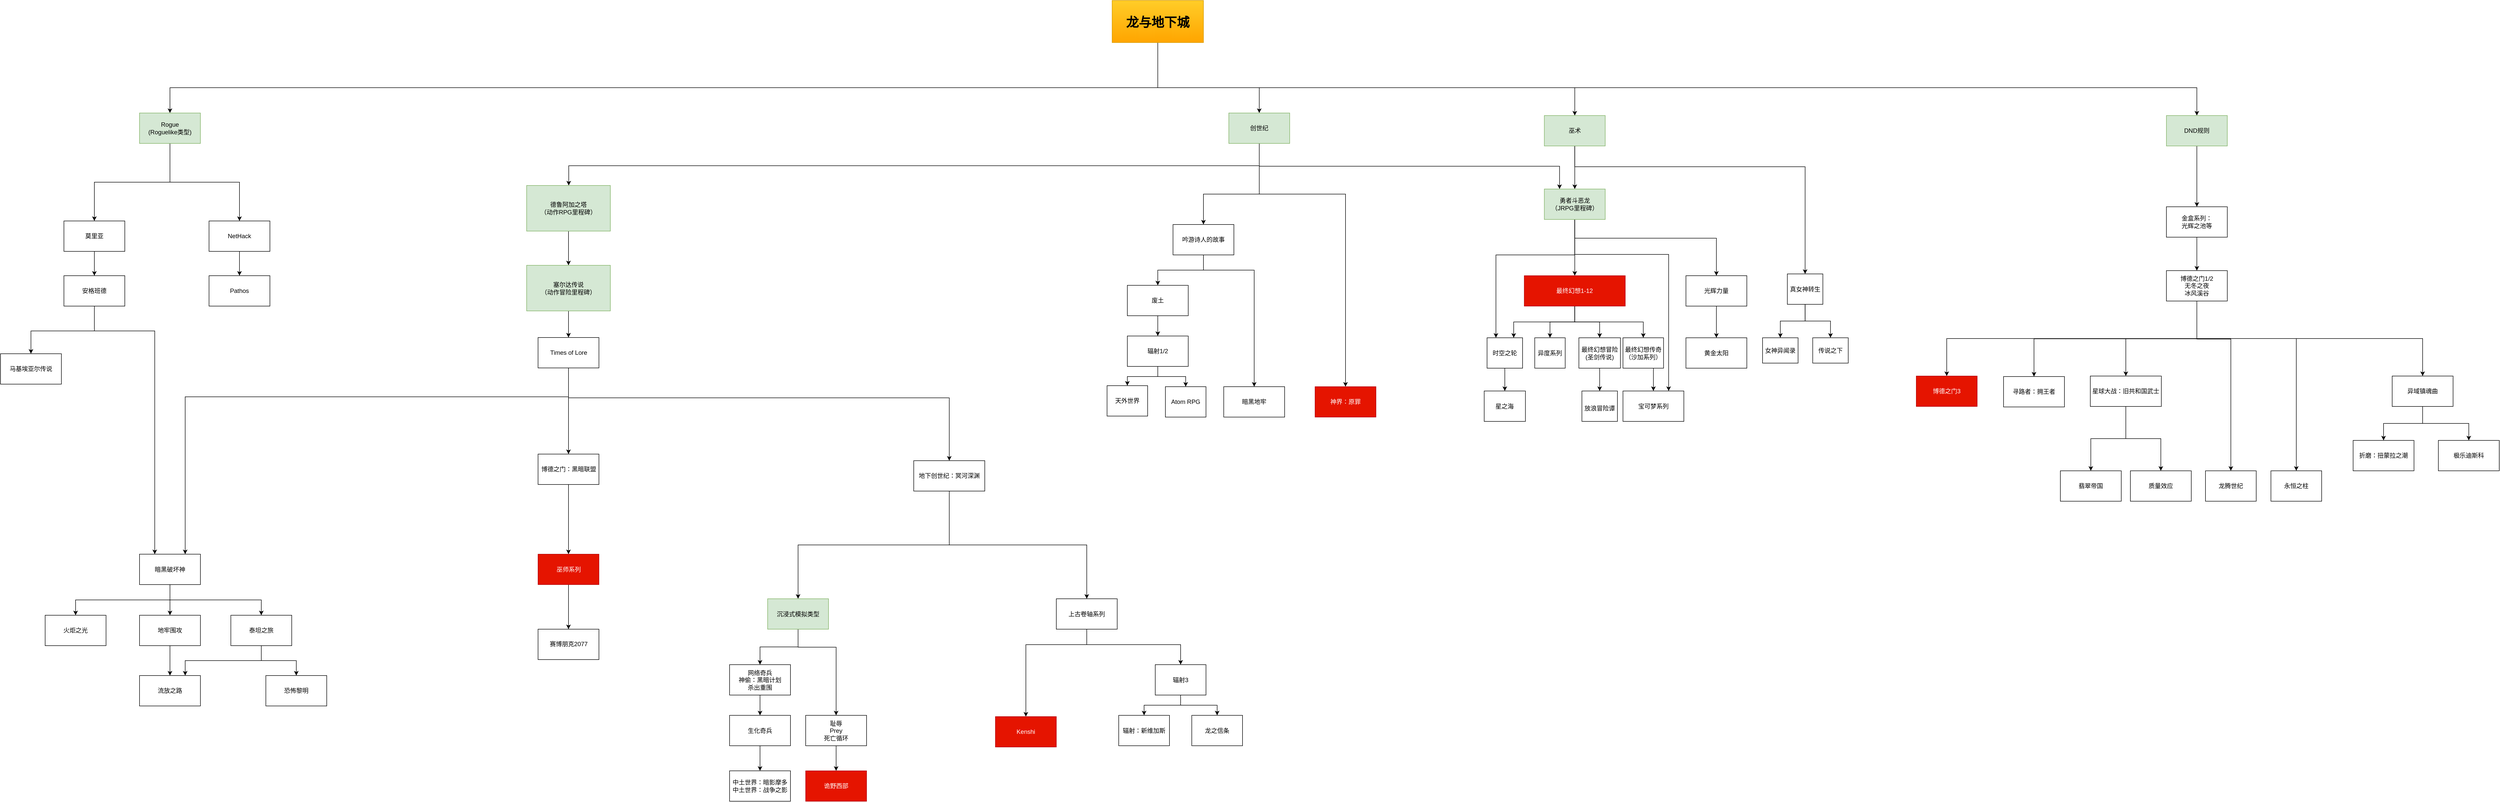 <mxfile version="23.1.5" type="github">
  <diagram id="w-nJ-eyJlRG34p8Wt6uV" name="第 1 页">
    <mxGraphModel dx="7580" dy="3070" grid="0" gridSize="10" guides="1" tooltips="1" connect="1" arrows="1" fold="1" page="0" pageScale="1" pageWidth="827" pageHeight="1169" math="0" shadow="0">
      <root>
        <mxCell id="0" />
        <mxCell id="1" parent="0" />
        <mxCell id="O51LmECOLkoYSxK84_-_-6" style="edgeStyle=orthogonalEdgeStyle;rounded=0;orthogonalLoop=1;jettySize=auto;html=1;exitX=0.5;exitY=1;exitDx=0;exitDy=0;" parent="1" source="O51LmECOLkoYSxK84_-_-1" target="O51LmECOLkoYSxK84_-_-4" edge="1">
          <mxGeometry relative="1" as="geometry">
            <Array as="points">
              <mxPoint x="20" y="110" />
              <mxPoint x="220" y="110" />
            </Array>
          </mxGeometry>
        </mxCell>
        <mxCell id="O51LmECOLkoYSxK84_-_-15" style="edgeStyle=orthogonalEdgeStyle;rounded=0;orthogonalLoop=1;jettySize=auto;html=1;entryX=0.5;entryY=0;entryDx=0;entryDy=0;" parent="1" source="O51LmECOLkoYSxK84_-_-1" target="O51LmECOLkoYSxK84_-_-14" edge="1">
          <mxGeometry relative="1" as="geometry">
            <Array as="points">
              <mxPoint x="20" y="110" />
              <mxPoint x="2068" y="110" />
            </Array>
          </mxGeometry>
        </mxCell>
        <mxCell id="O51LmECOLkoYSxK84_-_-43" style="edgeStyle=orthogonalEdgeStyle;rounded=0;orthogonalLoop=1;jettySize=auto;html=1;entryX=0.5;entryY=0;entryDx=0;entryDy=0;" parent="1" source="O51LmECOLkoYSxK84_-_-1" target="-TDDyAZX5vg_yCtTEK7J-29" edge="1">
          <mxGeometry relative="1" as="geometry">
            <Array as="points">
              <mxPoint x="20" y="110" />
              <mxPoint x="-1927" y="110" />
            </Array>
          </mxGeometry>
        </mxCell>
        <mxCell id="-TDDyAZX5vg_yCtTEK7J-27" style="edgeStyle=orthogonalEdgeStyle;rounded=0;orthogonalLoop=1;jettySize=auto;html=1;exitX=0.5;exitY=1;exitDx=0;exitDy=0;entryX=0.5;entryY=0;entryDx=0;entryDy=0;" edge="1" parent="1" source="O51LmECOLkoYSxK84_-_-1" target="O51LmECOLkoYSxK84_-_-5">
          <mxGeometry relative="1" as="geometry">
            <Array as="points">
              <mxPoint x="20" y="110" />
              <mxPoint x="842" y="110" />
            </Array>
          </mxGeometry>
        </mxCell>
        <mxCell id="O51LmECOLkoYSxK84_-_-1" value="&lt;b&gt;&lt;font style=&quot;font-size: 25px;&quot;&gt;龙与地下城&lt;/font&gt;&lt;/b&gt;" style="rounded=0;whiteSpace=wrap;html=1;fillColor=#ffcd28;strokeColor=#d79b00;gradientColor=#ffa500;" parent="1" vertex="1">
          <mxGeometry x="-70" y="-62" width="180" height="83" as="geometry" />
        </mxCell>
        <mxCell id="GkkZgiXeQc9Gm0APtSh3-34" style="edgeStyle=orthogonalEdgeStyle;rounded=0;orthogonalLoop=1;jettySize=auto;html=1;exitX=0.5;exitY=1;exitDx=0;exitDy=0;entryX=0.5;entryY=0;entryDx=0;entryDy=0;" parent="1" source="O51LmECOLkoYSxK84_-_-4" target="GkkZgiXeQc9Gm0APtSh3-33" edge="1">
          <mxGeometry relative="1" as="geometry">
            <Array as="points">
              <mxPoint x="220" y="320" />
              <mxPoint x="110" y="320" />
            </Array>
          </mxGeometry>
        </mxCell>
        <mxCell id="GkkZgiXeQc9Gm0APtSh3-66" style="edgeStyle=orthogonalEdgeStyle;rounded=0;orthogonalLoop=1;jettySize=auto;html=1;exitX=0.5;exitY=1;exitDx=0;exitDy=0;entryX=0.5;entryY=0;entryDx=0;entryDy=0;" parent="1" source="O51LmECOLkoYSxK84_-_-4" target="GkkZgiXeQc9Gm0APtSh3-62" edge="1">
          <mxGeometry relative="1" as="geometry">
            <Array as="points">
              <mxPoint x="220" y="320" />
              <mxPoint x="390" y="320" />
            </Array>
          </mxGeometry>
        </mxCell>
        <mxCell id="GkkZgiXeQc9Gm0APtSh3-87" style="edgeStyle=orthogonalEdgeStyle;rounded=0;orthogonalLoop=1;jettySize=auto;html=1;exitX=0.5;exitY=1;exitDx=0;exitDy=0;" parent="1" source="O51LmECOLkoYSxK84_-_-4" target="O51LmECOLkoYSxK84_-_-29" edge="1">
          <mxGeometry relative="1" as="geometry">
            <Array as="points">
              <mxPoint x="220" y="264" />
              <mxPoint x="-1141" y="264" />
            </Array>
          </mxGeometry>
        </mxCell>
        <mxCell id="GkkZgiXeQc9Gm0APtSh3-88" style="edgeStyle=orthogonalEdgeStyle;rounded=0;orthogonalLoop=1;jettySize=auto;html=1;exitX=0.5;exitY=1;exitDx=0;exitDy=0;entryX=0.25;entryY=0;entryDx=0;entryDy=0;" parent="1" source="O51LmECOLkoYSxK84_-_-4" target="O51LmECOLkoYSxK84_-_-8" edge="1">
          <mxGeometry relative="1" as="geometry" />
        </mxCell>
        <mxCell id="O51LmECOLkoYSxK84_-_-4" value="创世纪" style="rounded=0;whiteSpace=wrap;html=1;fillColor=#d5e8d4;strokeColor=#82b366;" parent="1" vertex="1">
          <mxGeometry x="160" y="160" width="120" height="60" as="geometry" />
        </mxCell>
        <mxCell id="4LCnpBkKu6pFPKdTCTja-19" style="edgeStyle=orthogonalEdgeStyle;rounded=0;orthogonalLoop=1;jettySize=auto;html=1;exitX=0.5;exitY=1;exitDx=0;exitDy=0;entryX=0.5;entryY=0;entryDx=0;entryDy=0;" parent="1" source="O51LmECOLkoYSxK84_-_-5" target="O51LmECOLkoYSxK84_-_-8" edge="1">
          <mxGeometry relative="1" as="geometry">
            <Array as="points" />
          </mxGeometry>
        </mxCell>
        <mxCell id="GkkZgiXeQc9Gm0APtSh3-84" style="edgeStyle=orthogonalEdgeStyle;rounded=0;orthogonalLoop=1;jettySize=auto;html=1;exitX=0.5;exitY=1;exitDx=0;exitDy=0;entryX=0.5;entryY=0;entryDx=0;entryDy=0;" parent="1" source="O51LmECOLkoYSxK84_-_-5" target="GkkZgiXeQc9Gm0APtSh3-2" edge="1">
          <mxGeometry relative="1" as="geometry">
            <Array as="points">
              <mxPoint x="842" y="266" />
              <mxPoint x="1296" y="266" />
            </Array>
          </mxGeometry>
        </mxCell>
        <mxCell id="O51LmECOLkoYSxK84_-_-5" value="巫术" style="rounded=0;whiteSpace=wrap;html=1;fillColor=#d5e8d4;strokeColor=#82b366;" parent="1" vertex="1">
          <mxGeometry x="781.87" y="165" width="120" height="60" as="geometry" />
        </mxCell>
        <mxCell id="4LCnpBkKu6pFPKdTCTja-15" style="edgeStyle=orthogonalEdgeStyle;rounded=0;orthogonalLoop=1;jettySize=auto;html=1;exitX=0.5;exitY=1;exitDx=0;exitDy=0;entryX=0.5;entryY=0;entryDx=0;entryDy=0;" parent="1" source="O51LmECOLkoYSxK84_-_-8" target="EsOjQUVbrkSsDcICeVrX-1" edge="1">
          <mxGeometry relative="1" as="geometry" />
        </mxCell>
        <mxCell id="GkkZgiXeQc9Gm0APtSh3-78" style="edgeStyle=orthogonalEdgeStyle;rounded=0;orthogonalLoop=1;jettySize=auto;html=1;exitX=0.5;exitY=1;exitDx=0;exitDy=0;entryX=0.25;entryY=0;entryDx=0;entryDy=0;" parent="1" source="O51LmECOLkoYSxK84_-_-8" target="4LCnpBkKu6pFPKdTCTja-20" edge="1">
          <mxGeometry relative="1" as="geometry">
            <Array as="points">
              <mxPoint x="842" y="440" />
              <mxPoint x="686" y="440" />
            </Array>
          </mxGeometry>
        </mxCell>
        <mxCell id="GkkZgiXeQc9Gm0APtSh3-79" style="edgeStyle=orthogonalEdgeStyle;rounded=0;orthogonalLoop=1;jettySize=auto;html=1;exitX=0.5;exitY=1;exitDx=0;exitDy=0;entryX=0.75;entryY=0;entryDx=0;entryDy=0;" parent="1" source="O51LmECOLkoYSxK84_-_-8" target="4LCnpBkKu6pFPKdTCTja-3" edge="1">
          <mxGeometry relative="1" as="geometry">
            <Array as="points">
              <mxPoint x="842" y="439" />
              <mxPoint x="1027" y="439" />
            </Array>
          </mxGeometry>
        </mxCell>
        <mxCell id="-TDDyAZX5vg_yCtTEK7J-46" style="edgeStyle=orthogonalEdgeStyle;rounded=0;orthogonalLoop=1;jettySize=auto;html=1;exitX=0.5;exitY=1;exitDx=0;exitDy=0;entryX=0.5;entryY=0;entryDx=0;entryDy=0;" edge="1" parent="1" source="O51LmECOLkoYSxK84_-_-8" target="-TDDyAZX5vg_yCtTEK7J-19">
          <mxGeometry relative="1" as="geometry">
            <Array as="points">
              <mxPoint x="842" y="407" />
              <mxPoint x="1121" y="407" />
            </Array>
          </mxGeometry>
        </mxCell>
        <mxCell id="O51LmECOLkoYSxK84_-_-8" value="&lt;div&gt;勇者斗恶龙&lt;/div&gt;&lt;div&gt;（JRPG里程碑）&lt;br&gt;&lt;/div&gt;" style="rounded=0;whiteSpace=wrap;html=1;fillColor=#d5e8d4;strokeColor=#82b366;" parent="1" vertex="1">
          <mxGeometry x="781.87" y="310" width="120" height="60" as="geometry" />
        </mxCell>
        <mxCell id="GkkZgiXeQc9Gm0APtSh3-57" style="edgeStyle=orthogonalEdgeStyle;rounded=0;orthogonalLoop=1;jettySize=auto;html=1;exitX=0.5;exitY=1;exitDx=0;exitDy=0;" parent="1" source="O51LmECOLkoYSxK84_-_-14" target="O51LmECOLkoYSxK84_-_-16" edge="1">
          <mxGeometry relative="1" as="geometry" />
        </mxCell>
        <mxCell id="O51LmECOLkoYSxK84_-_-14" value="DND规则" style="rounded=0;whiteSpace=wrap;html=1;fillColor=#d5e8d4;strokeColor=#82b366;" parent="1" vertex="1">
          <mxGeometry x="2008" y="165" width="120" height="60" as="geometry" />
        </mxCell>
        <mxCell id="-TDDyAZX5vg_yCtTEK7J-1" style="edgeStyle=orthogonalEdgeStyle;rounded=0;orthogonalLoop=1;jettySize=auto;html=1;exitX=0.5;exitY=1;exitDx=0;exitDy=0;entryX=0.5;entryY=0;entryDx=0;entryDy=0;" edge="1" parent="1" source="O51LmECOLkoYSxK84_-_-16" target="O51LmECOLkoYSxK84_-_-17">
          <mxGeometry relative="1" as="geometry" />
        </mxCell>
        <mxCell id="O51LmECOLkoYSxK84_-_-16" value="&lt;div&gt;金盒系列：&lt;/div&gt;&lt;div&gt;光辉之池等&lt;br&gt;&lt;/div&gt;" style="rounded=0;whiteSpace=wrap;html=1;" parent="1" vertex="1">
          <mxGeometry x="2008" y="345" width="120" height="60" as="geometry" />
        </mxCell>
        <mxCell id="GkkZgiXeQc9Gm0APtSh3-20" style="edgeStyle=orthogonalEdgeStyle;rounded=0;orthogonalLoop=1;jettySize=auto;html=1;exitX=0.5;exitY=1;exitDx=0;exitDy=0;" parent="1" source="O51LmECOLkoYSxK84_-_-17" target="4LCnpBkKu6pFPKdTCTja-29" edge="1">
          <mxGeometry relative="1" as="geometry" />
        </mxCell>
        <mxCell id="GkkZgiXeQc9Gm0APtSh3-21" style="edgeStyle=orthogonalEdgeStyle;rounded=0;orthogonalLoop=1;jettySize=auto;html=1;exitX=0.5;exitY=1;exitDx=0;exitDy=0;" parent="1" source="O51LmECOLkoYSxK84_-_-17" target="GkkZgiXeQc9Gm0APtSh3-22" edge="1">
          <mxGeometry relative="1" as="geometry">
            <mxPoint x="2148.0" y="579" as="targetPoint" />
            <Array as="points">
              <mxPoint x="2068" y="606" />
              <mxPoint x="2135" y="606" />
            </Array>
          </mxGeometry>
        </mxCell>
        <mxCell id="GkkZgiXeQc9Gm0APtSh3-30" style="edgeStyle=orthogonalEdgeStyle;rounded=0;orthogonalLoop=1;jettySize=auto;html=1;exitX=0.5;exitY=1;exitDx=0;exitDy=0;entryX=0.5;entryY=0;entryDx=0;entryDy=0;" parent="1" source="O51LmECOLkoYSxK84_-_-17" target="GkkZgiXeQc9Gm0APtSh3-29" edge="1">
          <mxGeometry relative="1" as="geometry">
            <Array as="points">
              <mxPoint x="2068" y="605" />
              <mxPoint x="2264" y="605" />
            </Array>
          </mxGeometry>
        </mxCell>
        <mxCell id="-TDDyAZX5vg_yCtTEK7J-24" style="edgeStyle=orthogonalEdgeStyle;rounded=0;orthogonalLoop=1;jettySize=auto;html=1;exitX=0.5;exitY=1;exitDx=0;exitDy=0;" edge="1" parent="1" source="O51LmECOLkoYSxK84_-_-17" target="O51LmECOLkoYSxK84_-_-19">
          <mxGeometry relative="1" as="geometry" />
        </mxCell>
        <mxCell id="-TDDyAZX5vg_yCtTEK7J-26" style="edgeStyle=orthogonalEdgeStyle;rounded=0;orthogonalLoop=1;jettySize=auto;html=1;exitX=0.5;exitY=1;exitDx=0;exitDy=0;entryX=0.5;entryY=0;entryDx=0;entryDy=0;" edge="1" parent="1" source="O51LmECOLkoYSxK84_-_-17" target="O51LmECOLkoYSxK84_-_-22">
          <mxGeometry relative="1" as="geometry" />
        </mxCell>
        <mxCell id="-TDDyAZX5vg_yCtTEK7J-28" style="edgeStyle=orthogonalEdgeStyle;rounded=0;orthogonalLoop=1;jettySize=auto;html=1;exitX=0.5;exitY=1;exitDx=0;exitDy=0;" edge="1" parent="1" source="O51LmECOLkoYSxK84_-_-17" target="O51LmECOLkoYSxK84_-_-61">
          <mxGeometry relative="1" as="geometry" />
        </mxCell>
        <mxCell id="O51LmECOLkoYSxK84_-_-17" value="&lt;div&gt;博德之门1/2&lt;/div&gt;&lt;div&gt;无冬之夜&lt;/div&gt;&lt;div&gt;冰风溪谷&lt;br&gt;&lt;/div&gt;" style="rounded=0;whiteSpace=wrap;html=1;" parent="1" vertex="1">
          <mxGeometry x="2008" y="471" width="120" height="60" as="geometry" />
        </mxCell>
        <mxCell id="O51LmECOLkoYSxK84_-_-19" value="博德之门3" style="rounded=0;whiteSpace=wrap;html=1;fillColor=#e51400;fontColor=#ffffff;strokeColor=#B20000;" parent="1" vertex="1">
          <mxGeometry x="1515" y="679" width="120" height="60" as="geometry" />
        </mxCell>
        <mxCell id="4LCnpBkKu6pFPKdTCTja-23" style="edgeStyle=orthogonalEdgeStyle;rounded=0;orthogonalLoop=1;jettySize=auto;html=1;exitX=0.5;exitY=1;exitDx=0;exitDy=0;entryX=0.5;entryY=0;entryDx=0;entryDy=0;" parent="1" source="O51LmECOLkoYSxK84_-_-22" target="O51LmECOLkoYSxK84_-_-23" edge="1">
          <mxGeometry relative="1" as="geometry" />
        </mxCell>
        <mxCell id="GkkZgiXeQc9Gm0APtSh3-55" style="edgeStyle=orthogonalEdgeStyle;rounded=0;orthogonalLoop=1;jettySize=auto;html=1;exitX=0.5;exitY=1;exitDx=0;exitDy=0;entryX=0.5;entryY=0;entryDx=0;entryDy=0;" parent="1" source="O51LmECOLkoYSxK84_-_-22" target="GkkZgiXeQc9Gm0APtSh3-54" edge="1">
          <mxGeometry relative="1" as="geometry" />
        </mxCell>
        <mxCell id="O51LmECOLkoYSxK84_-_-22" value="异域镇魂曲" style="rounded=0;whiteSpace=wrap;html=1;" parent="1" vertex="1">
          <mxGeometry x="2453" y="679" width="120" height="60" as="geometry" />
        </mxCell>
        <mxCell id="O51LmECOLkoYSxK84_-_-23" value="极乐迪斯科" style="rounded=0;whiteSpace=wrap;html=1;" parent="1" vertex="1">
          <mxGeometry x="2544" y="806" width="120" height="60" as="geometry" />
        </mxCell>
        <mxCell id="GkkZgiXeQc9Gm0APtSh3-26" style="edgeStyle=orthogonalEdgeStyle;rounded=0;orthogonalLoop=1;jettySize=auto;html=1;exitX=0.5;exitY=1;exitDx=0;exitDy=0;" parent="1" source="O51LmECOLkoYSxK84_-_-26" target="O51LmECOLkoYSxK84_-_-37" edge="1">
          <mxGeometry relative="1" as="geometry" />
        </mxCell>
        <mxCell id="GkkZgiXeQc9Gm0APtSh3-65" style="edgeStyle=orthogonalEdgeStyle;rounded=0;orthogonalLoop=1;jettySize=auto;html=1;exitX=0.5;exitY=1;exitDx=0;exitDy=0;entryX=0.5;entryY=0;entryDx=0;entryDy=0;" parent="1" source="O51LmECOLkoYSxK84_-_-26" target="O51LmECOLkoYSxK84_-_-39" edge="1">
          <mxGeometry relative="1" as="geometry" />
        </mxCell>
        <mxCell id="O51LmECOLkoYSxK84_-_-26" value="地下创世纪：冥河深渊" style="rounded=0;whiteSpace=wrap;html=1;" parent="1" vertex="1">
          <mxGeometry x="-461" y="846" width="140" height="60" as="geometry" />
        </mxCell>
        <mxCell id="O51LmECOLkoYSxK84_-_-32" style="edgeStyle=orthogonalEdgeStyle;rounded=0;orthogonalLoop=1;jettySize=auto;html=1;entryX=0.5;entryY=0;entryDx=0;entryDy=0;" parent="1" source="O51LmECOLkoYSxK84_-_-29" target="O51LmECOLkoYSxK84_-_-31" edge="1">
          <mxGeometry relative="1" as="geometry" />
        </mxCell>
        <mxCell id="O51LmECOLkoYSxK84_-_-29" value="&lt;div&gt;德鲁阿加之塔&lt;/div&gt;&lt;div&gt;（动作RPG里程碑）&lt;br&gt;&lt;/div&gt;" style="rounded=0;whiteSpace=wrap;html=1;fillColor=#d5e8d4;strokeColor=#82b366;" parent="1" vertex="1">
          <mxGeometry x="-1224" y="303" width="165" height="90" as="geometry" />
        </mxCell>
        <mxCell id="O51LmECOLkoYSxK84_-_-35" style="edgeStyle=orthogonalEdgeStyle;rounded=0;orthogonalLoop=1;jettySize=auto;html=1;exitX=0.5;exitY=1;exitDx=0;exitDy=0;entryX=0.5;entryY=0;entryDx=0;entryDy=0;" parent="1" source="O51LmECOLkoYSxK84_-_-31" target="O51LmECOLkoYSxK84_-_-33" edge="1">
          <mxGeometry relative="1" as="geometry" />
        </mxCell>
        <mxCell id="O51LmECOLkoYSxK84_-_-31" value="&lt;div&gt;塞尔达传说&lt;/div&gt;&lt;div&gt;（动作冒险里程碑）&lt;br&gt;&lt;/div&gt;" style="rounded=0;whiteSpace=wrap;html=1;fillColor=#d5e8d4;strokeColor=#82b366;" parent="1" vertex="1">
          <mxGeometry x="-1224" y="460.5" width="165" height="90" as="geometry" />
        </mxCell>
        <mxCell id="O51LmECOLkoYSxK84_-_-55" style="edgeStyle=orthogonalEdgeStyle;rounded=0;orthogonalLoop=1;jettySize=auto;html=1;exitX=0.5;exitY=1;exitDx=0;exitDy=0;" parent="1" source="O51LmECOLkoYSxK84_-_-33" target="O51LmECOLkoYSxK84_-_-48" edge="1">
          <mxGeometry relative="1" as="geometry" />
        </mxCell>
        <mxCell id="GkkZgiXeQc9Gm0APtSh3-85" style="edgeStyle=orthogonalEdgeStyle;rounded=0;orthogonalLoop=1;jettySize=auto;html=1;exitX=0.5;exitY=1;exitDx=0;exitDy=0;entryX=0.75;entryY=0;entryDx=0;entryDy=0;" parent="1" source="O51LmECOLkoYSxK84_-_-33" target="O51LmECOLkoYSxK84_-_-46" edge="1">
          <mxGeometry relative="1" as="geometry">
            <Array as="points">
              <mxPoint x="-1141" y="720" />
              <mxPoint x="-1897" y="720" />
            </Array>
          </mxGeometry>
        </mxCell>
        <mxCell id="GkkZgiXeQc9Gm0APtSh3-86" style="edgeStyle=orthogonalEdgeStyle;rounded=0;orthogonalLoop=1;jettySize=auto;html=1;exitX=0.5;exitY=1;exitDx=0;exitDy=0;entryX=0.5;entryY=0;entryDx=0;entryDy=0;" parent="1" source="O51LmECOLkoYSxK84_-_-33" target="O51LmECOLkoYSxK84_-_-26" edge="1">
          <mxGeometry relative="1" as="geometry">
            <Array as="points">
              <mxPoint x="-1141" y="722" />
              <mxPoint x="-391" y="722" />
            </Array>
          </mxGeometry>
        </mxCell>
        <mxCell id="O51LmECOLkoYSxK84_-_-33" value="Times of Lore" style="rounded=0;whiteSpace=wrap;html=1;" parent="1" vertex="1">
          <mxGeometry x="-1201.5" y="603" width="120" height="60" as="geometry" />
        </mxCell>
        <mxCell id="GkkZgiXeQc9Gm0APtSh3-25" style="edgeStyle=orthogonalEdgeStyle;rounded=0;orthogonalLoop=1;jettySize=auto;html=1;exitX=0.5;exitY=1;exitDx=0;exitDy=0;entryX=0.5;entryY=0;entryDx=0;entryDy=0;" parent="1" source="O51LmECOLkoYSxK84_-_-37" target="GkkZgiXeQc9Gm0APtSh3-12" edge="1">
          <mxGeometry relative="1" as="geometry">
            <Array as="points">
              <mxPoint x="-120" y="1209" />
              <mxPoint x="65" y="1209" />
            </Array>
          </mxGeometry>
        </mxCell>
        <mxCell id="-TDDyAZX5vg_yCtTEK7J-53" style="edgeStyle=orthogonalEdgeStyle;rounded=0;orthogonalLoop=1;jettySize=auto;html=1;exitX=0.5;exitY=1;exitDx=0;exitDy=0;" edge="1" parent="1" source="O51LmECOLkoYSxK84_-_-37" target="EsOjQUVbrkSsDcICeVrX-3">
          <mxGeometry relative="1" as="geometry">
            <Array as="points">
              <mxPoint x="-120" y="1209" />
              <mxPoint x="-240" y="1209" />
            </Array>
          </mxGeometry>
        </mxCell>
        <mxCell id="O51LmECOLkoYSxK84_-_-37" value="上古卷轴系列" style="rounded=0;whiteSpace=wrap;html=1;" parent="1" vertex="1">
          <mxGeometry x="-180" y="1118.5" width="120" height="60" as="geometry" />
        </mxCell>
        <mxCell id="GkkZgiXeQc9Gm0APtSh3-7" style="edgeStyle=orthogonalEdgeStyle;rounded=0;orthogonalLoop=1;jettySize=auto;html=1;exitX=0.5;exitY=1;exitDx=0;exitDy=0;" parent="1" source="O51LmECOLkoYSxK84_-_-39" target="GkkZgiXeQc9Gm0APtSh3-6" edge="1">
          <mxGeometry relative="1" as="geometry" />
        </mxCell>
        <mxCell id="GkkZgiXeQc9Gm0APtSh3-9" style="edgeStyle=orthogonalEdgeStyle;rounded=0;orthogonalLoop=1;jettySize=auto;html=1;exitX=0.5;exitY=1;exitDx=0;exitDy=0;entryX=0.5;entryY=0;entryDx=0;entryDy=0;" parent="1" source="O51LmECOLkoYSxK84_-_-39" target="GkkZgiXeQc9Gm0APtSh3-8" edge="1">
          <mxGeometry relative="1" as="geometry">
            <Array as="points">
              <mxPoint x="-689" y="1214" />
              <mxPoint x="-614" y="1214" />
            </Array>
          </mxGeometry>
        </mxCell>
        <mxCell id="O51LmECOLkoYSxK84_-_-39" value="沉浸式模拟类型" style="rounded=0;whiteSpace=wrap;html=1;fillColor=#d5e8d4;strokeColor=#82b366;" parent="1" vertex="1">
          <mxGeometry x="-749" y="1118.5" width="120" height="60" as="geometry" />
        </mxCell>
        <mxCell id="-TDDyAZX5vg_yCtTEK7J-5" style="edgeStyle=orthogonalEdgeStyle;rounded=0;orthogonalLoop=1;jettySize=auto;html=1;exitX=0.5;exitY=1;exitDx=0;exitDy=0;entryX=0.5;entryY=0;entryDx=0;entryDy=0;" edge="1" parent="1" source="O51LmECOLkoYSxK84_-_-46" target="-TDDyAZX5vg_yCtTEK7J-4">
          <mxGeometry relative="1" as="geometry" />
        </mxCell>
        <mxCell id="-TDDyAZX5vg_yCtTEK7J-7" style="edgeStyle=orthogonalEdgeStyle;rounded=0;orthogonalLoop=1;jettySize=auto;html=1;exitX=0.5;exitY=1;exitDx=0;exitDy=0;entryX=0.5;entryY=0;entryDx=0;entryDy=0;" edge="1" parent="1" source="O51LmECOLkoYSxK84_-_-46" target="-TDDyAZX5vg_yCtTEK7J-6">
          <mxGeometry relative="1" as="geometry" />
        </mxCell>
        <mxCell id="-TDDyAZX5vg_yCtTEK7J-11" style="edgeStyle=orthogonalEdgeStyle;rounded=0;orthogonalLoop=1;jettySize=auto;html=1;exitX=0.5;exitY=1;exitDx=0;exitDy=0;entryX=0.5;entryY=0;entryDx=0;entryDy=0;" edge="1" parent="1" source="O51LmECOLkoYSxK84_-_-46" target="-TDDyAZX5vg_yCtTEK7J-10">
          <mxGeometry relative="1" as="geometry" />
        </mxCell>
        <mxCell id="O51LmECOLkoYSxK84_-_-46" value="暗黑破坏神" style="rounded=0;whiteSpace=wrap;html=1;" parent="1" vertex="1">
          <mxGeometry x="-1987" y="1030.5" width="120" height="60" as="geometry" />
        </mxCell>
        <mxCell id="O51LmECOLkoYSxK84_-_-51" style="edgeStyle=orthogonalEdgeStyle;rounded=0;orthogonalLoop=1;jettySize=auto;html=1;exitX=0.5;exitY=1;exitDx=0;exitDy=0;" parent="1" source="O51LmECOLkoYSxK84_-_-48" target="O51LmECOLkoYSxK84_-_-50" edge="1">
          <mxGeometry relative="1" as="geometry" />
        </mxCell>
        <mxCell id="O51LmECOLkoYSxK84_-_-48" value="博德之门：黑暗联盟" style="rounded=0;whiteSpace=wrap;html=1;" parent="1" vertex="1">
          <mxGeometry x="-1201.5" y="833" width="120" height="60" as="geometry" />
        </mxCell>
        <mxCell id="-TDDyAZX5vg_yCtTEK7J-47" style="edgeStyle=orthogonalEdgeStyle;rounded=0;orthogonalLoop=1;jettySize=auto;html=1;exitX=0.5;exitY=1;exitDx=0;exitDy=0;" edge="1" parent="1" source="O51LmECOLkoYSxK84_-_-50" target="-TDDyAZX5vg_yCtTEK7J-48">
          <mxGeometry relative="1" as="geometry">
            <mxPoint x="-1142" y="1196.667" as="targetPoint" />
          </mxGeometry>
        </mxCell>
        <mxCell id="O51LmECOLkoYSxK84_-_-50" value="巫师系列" style="rounded=0;whiteSpace=wrap;html=1;fillColor=#e51400;fontColor=#ffffff;strokeColor=#B20000;" parent="1" vertex="1">
          <mxGeometry x="-1201.5" y="1030.5" width="120" height="60" as="geometry" />
        </mxCell>
        <mxCell id="O51LmECOLkoYSxK84_-_-60" style="edgeStyle=orthogonalEdgeStyle;rounded=0;orthogonalLoop=1;jettySize=auto;html=1;entryX=0.5;entryY=0;entryDx=0;entryDy=0;" parent="1" source="O51LmECOLkoYSxK84_-_-57" target="O51LmECOLkoYSxK84_-_-59" edge="1">
          <mxGeometry relative="1" as="geometry" />
        </mxCell>
        <mxCell id="O51LmECOLkoYSxK84_-_-57" value="废土" style="rounded=0;whiteSpace=wrap;html=1;" parent="1" vertex="1">
          <mxGeometry x="-40" y="500" width="120" height="60" as="geometry" />
        </mxCell>
        <mxCell id="GkkZgiXeQc9Gm0APtSh3-31" style="edgeStyle=orthogonalEdgeStyle;rounded=0;orthogonalLoop=1;jettySize=auto;html=1;exitX=0.5;exitY=1;exitDx=0;exitDy=0;" parent="1" source="O51LmECOLkoYSxK84_-_-59" target="GkkZgiXeQc9Gm0APtSh3-32" edge="1">
          <mxGeometry relative="1" as="geometry">
            <mxPoint x="19.667" y="710" as="targetPoint" />
          </mxGeometry>
        </mxCell>
        <mxCell id="-TDDyAZX5vg_yCtTEK7J-50" style="edgeStyle=orthogonalEdgeStyle;rounded=0;orthogonalLoop=1;jettySize=auto;html=1;exitX=0.5;exitY=1;exitDx=0;exitDy=0;entryX=0.5;entryY=0;entryDx=0;entryDy=0;" edge="1" parent="1" source="O51LmECOLkoYSxK84_-_-59" target="-TDDyAZX5vg_yCtTEK7J-49">
          <mxGeometry relative="1" as="geometry" />
        </mxCell>
        <mxCell id="O51LmECOLkoYSxK84_-_-59" value="辐射1/2" style="rounded=0;whiteSpace=wrap;html=1;" parent="1" vertex="1">
          <mxGeometry x="-40" y="600" width="120" height="60" as="geometry" />
        </mxCell>
        <mxCell id="O51LmECOLkoYSxK84_-_-61" value="寻路者：拥王者" style="rounded=0;whiteSpace=wrap;html=1;" parent="1" vertex="1">
          <mxGeometry x="1687" y="680" width="120" height="60" as="geometry" />
        </mxCell>
        <mxCell id="GkkZgiXeQc9Gm0APtSh3-80" style="edgeStyle=orthogonalEdgeStyle;rounded=0;orthogonalLoop=1;jettySize=auto;html=1;exitX=0.5;exitY=1;exitDx=0;exitDy=0;entryX=0.75;entryY=0;entryDx=0;entryDy=0;" parent="1" source="EsOjQUVbrkSsDcICeVrX-1" target="4LCnpBkKu6pFPKdTCTja-20" edge="1">
          <mxGeometry relative="1" as="geometry" />
        </mxCell>
        <mxCell id="GkkZgiXeQc9Gm0APtSh3-81" style="edgeStyle=orthogonalEdgeStyle;rounded=0;orthogonalLoop=1;jettySize=auto;html=1;exitX=0.5;exitY=1;exitDx=0;exitDy=0;entryX=0.5;entryY=0;entryDx=0;entryDy=0;" parent="1" source="EsOjQUVbrkSsDcICeVrX-1" target="GkkZgiXeQc9Gm0APtSh3-17" edge="1">
          <mxGeometry relative="1" as="geometry" />
        </mxCell>
        <mxCell id="GkkZgiXeQc9Gm0APtSh3-82" style="edgeStyle=orthogonalEdgeStyle;rounded=0;orthogonalLoop=1;jettySize=auto;html=1;exitX=0.5;exitY=1;exitDx=0;exitDy=0;entryX=0.5;entryY=0;entryDx=0;entryDy=0;" parent="1" source="EsOjQUVbrkSsDcICeVrX-1" target="4LCnpBkKu6pFPKdTCTja-25" edge="1">
          <mxGeometry relative="1" as="geometry" />
        </mxCell>
        <mxCell id="GkkZgiXeQc9Gm0APtSh3-83" style="edgeStyle=orthogonalEdgeStyle;rounded=0;orthogonalLoop=1;jettySize=auto;html=1;exitX=0.5;exitY=1;exitDx=0;exitDy=0;" parent="1" source="EsOjQUVbrkSsDcICeVrX-1" target="4LCnpBkKu6pFPKdTCTja-1" edge="1">
          <mxGeometry relative="1" as="geometry" />
        </mxCell>
        <mxCell id="EsOjQUVbrkSsDcICeVrX-1" value="最终幻想1-12" style="rounded=0;whiteSpace=wrap;html=1;fillColor=#e51400;fontColor=#ffffff;strokeColor=#B20000;" parent="1" vertex="1">
          <mxGeometry x="742.37" y="481" width="199" height="60" as="geometry" />
        </mxCell>
        <mxCell id="EsOjQUVbrkSsDcICeVrX-3" value="Kenshi" style="rounded=0;whiteSpace=wrap;html=1;fillColor=#e51400;fontColor=#ffffff;strokeColor=#B20000;" parent="1" vertex="1">
          <mxGeometry x="-300" y="1351" width="120" height="60" as="geometry" />
        </mxCell>
        <mxCell id="GkkZgiXeQc9Gm0APtSh3-51" style="edgeStyle=orthogonalEdgeStyle;rounded=0;orthogonalLoop=1;jettySize=auto;html=1;exitX=0.75;exitY=1;exitDx=0;exitDy=0;entryX=0.5;entryY=0;entryDx=0;entryDy=0;" parent="1" source="4LCnpBkKu6pFPKdTCTja-1" target="4LCnpBkKu6pFPKdTCTja-3" edge="1">
          <mxGeometry relative="1" as="geometry" />
        </mxCell>
        <mxCell id="4LCnpBkKu6pFPKdTCTja-1" value="&lt;div&gt;最终幻想传奇&lt;/div&gt;&lt;div&gt;（沙加系列）&lt;/div&gt;" style="rounded=0;whiteSpace=wrap;html=1;" parent="1" vertex="1">
          <mxGeometry x="936.87" y="603.5" width="80" height="60" as="geometry" />
        </mxCell>
        <mxCell id="4LCnpBkKu6pFPKdTCTja-3" value="宝可梦系列" style="rounded=0;whiteSpace=wrap;html=1;" parent="1" vertex="1">
          <mxGeometry x="936.87" y="708.5" width="120" height="60" as="geometry" />
        </mxCell>
        <mxCell id="GkkZgiXeQc9Gm0APtSh3-39" style="edgeStyle=orthogonalEdgeStyle;rounded=0;orthogonalLoop=1;jettySize=auto;html=1;exitX=0.5;exitY=1;exitDx=0;exitDy=0;entryX=0.5;entryY=0;entryDx=0;entryDy=0;" parent="1" source="4LCnpBkKu6pFPKdTCTja-20" target="GkkZgiXeQc9Gm0APtSh3-38" edge="1">
          <mxGeometry relative="1" as="geometry" />
        </mxCell>
        <mxCell id="4LCnpBkKu6pFPKdTCTja-20" value="时空之轮" style="rounded=0;whiteSpace=wrap;html=1;" parent="1" vertex="1">
          <mxGeometry x="668.99" y="603.5" width="70" height="60" as="geometry" />
        </mxCell>
        <mxCell id="4LCnpBkKu6pFPKdTCTja-27" style="edgeStyle=orthogonalEdgeStyle;rounded=0;orthogonalLoop=1;jettySize=auto;html=1;exitX=0.5;exitY=1;exitDx=0;exitDy=0;entryX=0.5;entryY=0;entryDx=0;entryDy=0;" parent="1" source="4LCnpBkKu6pFPKdTCTja-25" target="4LCnpBkKu6pFPKdTCTja-26" edge="1">
          <mxGeometry relative="1" as="geometry" />
        </mxCell>
        <mxCell id="4LCnpBkKu6pFPKdTCTja-25" value="&lt;div&gt;最终幻想冒险&lt;/div&gt;&lt;div&gt;(圣剑传说)&lt;br&gt;&lt;/div&gt;" style="rounded=0;whiteSpace=wrap;html=1;" parent="1" vertex="1">
          <mxGeometry x="850" y="603.5" width="81.87" height="60" as="geometry" />
        </mxCell>
        <mxCell id="4LCnpBkKu6pFPKdTCTja-26" value="&lt;h1 dir=&quot;ltr&quot; lang=&quot;zh-Hans-CN&quot; class=&quot;firstHeading mw-first-heading&quot; id=&quot;firstHeading&quot;&gt;&lt;font style=&quot;font-size: 12px;&quot;&gt;&lt;span style=&quot;font-weight: normal;&quot;&gt;放浪冒险谭&lt;/span&gt;&lt;/font&gt;&lt;/h1&gt;" style="rounded=0;whiteSpace=wrap;html=1;" parent="1" vertex="1">
          <mxGeometry x="855.94" y="708.5" width="70" height="60" as="geometry" />
        </mxCell>
        <mxCell id="4LCnpBkKu6pFPKdTCTja-30" style="edgeStyle=orthogonalEdgeStyle;rounded=0;orthogonalLoop=1;jettySize=auto;html=1;exitX=0.5;exitY=1;exitDx=0;exitDy=0;" parent="1" source="4LCnpBkKu6pFPKdTCTja-29" target="4LCnpBkKu6pFPKdTCTja-31" edge="1">
          <mxGeometry relative="1" as="geometry">
            <mxPoint x="1898" y="889" as="targetPoint" />
          </mxGeometry>
        </mxCell>
        <mxCell id="-TDDyAZX5vg_yCtTEK7J-3" style="edgeStyle=orthogonalEdgeStyle;rounded=0;orthogonalLoop=1;jettySize=auto;html=1;exitX=0.5;exitY=1;exitDx=0;exitDy=0;entryX=0.5;entryY=0;entryDx=0;entryDy=0;" edge="1" parent="1" source="4LCnpBkKu6pFPKdTCTja-29" target="-TDDyAZX5vg_yCtTEK7J-2">
          <mxGeometry relative="1" as="geometry" />
        </mxCell>
        <mxCell id="4LCnpBkKu6pFPKdTCTja-29" value="星球大战：旧共和国武士" style="rounded=0;whiteSpace=wrap;html=1;" parent="1" vertex="1">
          <mxGeometry x="1858" y="679" width="140" height="60" as="geometry" />
        </mxCell>
        <mxCell id="4LCnpBkKu6pFPKdTCTja-31" value="质量效应" style="rounded=0;whiteSpace=wrap;html=1;" parent="1" vertex="1">
          <mxGeometry x="1937" y="866" width="120" height="60" as="geometry" />
        </mxCell>
        <mxCell id="GkkZgiXeQc9Gm0APtSh3-4" style="edgeStyle=orthogonalEdgeStyle;rounded=0;orthogonalLoop=1;jettySize=auto;html=1;exitX=0.5;exitY=1;exitDx=0;exitDy=0;" parent="1" source="GkkZgiXeQc9Gm0APtSh3-2" target="GkkZgiXeQc9Gm0APtSh3-5" edge="1">
          <mxGeometry relative="1" as="geometry">
            <mxPoint x="1320.87" y="626" as="targetPoint" />
          </mxGeometry>
        </mxCell>
        <mxCell id="GkkZgiXeQc9Gm0APtSh3-42" style="edgeStyle=orthogonalEdgeStyle;rounded=0;orthogonalLoop=1;jettySize=auto;html=1;exitX=0.5;exitY=1;exitDx=0;exitDy=0;entryX=0.5;entryY=0;entryDx=0;entryDy=0;" parent="1" source="GkkZgiXeQc9Gm0APtSh3-2" target="GkkZgiXeQc9Gm0APtSh3-41" edge="1">
          <mxGeometry relative="1" as="geometry" />
        </mxCell>
        <mxCell id="GkkZgiXeQc9Gm0APtSh3-2" value="真女神转生" style="rounded=0;whiteSpace=wrap;html=1;" parent="1" vertex="1">
          <mxGeometry x="1260.87" y="477.5" width="70" height="60" as="geometry" />
        </mxCell>
        <mxCell id="GkkZgiXeQc9Gm0APtSh3-5" value="女神异闻录" style="rounded=0;whiteSpace=wrap;html=1;" parent="1" vertex="1">
          <mxGeometry x="1212" y="603.5" width="70" height="50" as="geometry" />
        </mxCell>
        <mxCell id="GkkZgiXeQc9Gm0APtSh3-72" style="edgeStyle=orthogonalEdgeStyle;rounded=0;orthogonalLoop=1;jettySize=auto;html=1;exitX=0.5;exitY=1;exitDx=0;exitDy=0;entryX=0.5;entryY=0;entryDx=0;entryDy=0;" parent="1" source="GkkZgiXeQc9Gm0APtSh3-6" target="GkkZgiXeQc9Gm0APtSh3-71" edge="1">
          <mxGeometry relative="1" as="geometry" />
        </mxCell>
        <mxCell id="GkkZgiXeQc9Gm0APtSh3-6" value="&lt;div&gt;网络奇兵&lt;/div&gt;&lt;div&gt;神偷：黑暗计划&lt;/div&gt;&lt;div&gt;杀出重围&lt;br&gt;&lt;/div&gt;" style="rounded=0;whiteSpace=wrap;html=1;" parent="1" vertex="1">
          <mxGeometry x="-824" y="1248.5" width="120" height="60" as="geometry" />
        </mxCell>
        <mxCell id="GkkZgiXeQc9Gm0APtSh3-10" style="edgeStyle=orthogonalEdgeStyle;rounded=0;orthogonalLoop=1;jettySize=auto;html=1;exitX=0.5;exitY=1;exitDx=0;exitDy=0;" parent="1" source="GkkZgiXeQc9Gm0APtSh3-8" target="GkkZgiXeQc9Gm0APtSh3-11" edge="1">
          <mxGeometry relative="1" as="geometry">
            <mxPoint x="-614" y="1388.5" as="targetPoint" />
          </mxGeometry>
        </mxCell>
        <mxCell id="GkkZgiXeQc9Gm0APtSh3-8" value="&lt;div&gt;耻辱&lt;/div&gt;&lt;div&gt;Prey&lt;/div&gt;&lt;div&gt;死亡循环&lt;br&gt;&lt;/div&gt;" style="rounded=0;whiteSpace=wrap;html=1;" parent="1" vertex="1">
          <mxGeometry x="-674" y="1348.5" width="120" height="60" as="geometry" />
        </mxCell>
        <mxCell id="GkkZgiXeQc9Gm0APtSh3-11" value="诡野西部" style="rounded=0;whiteSpace=wrap;html=1;fillColor=#e51400;fontColor=#ffffff;strokeColor=#B20000;" parent="1" vertex="1">
          <mxGeometry x="-674" y="1458" width="120" height="60" as="geometry" />
        </mxCell>
        <mxCell id="GkkZgiXeQc9Gm0APtSh3-24" style="edgeStyle=orthogonalEdgeStyle;rounded=0;orthogonalLoop=1;jettySize=auto;html=1;exitX=0.5;exitY=1;exitDx=0;exitDy=0;" parent="1" source="GkkZgiXeQc9Gm0APtSh3-12" target="GkkZgiXeQc9Gm0APtSh3-15" edge="1">
          <mxGeometry relative="1" as="geometry" />
        </mxCell>
        <mxCell id="-TDDyAZX5vg_yCtTEK7J-52" style="edgeStyle=orthogonalEdgeStyle;rounded=0;orthogonalLoop=1;jettySize=auto;html=1;exitX=0.5;exitY=1;exitDx=0;exitDy=0;entryX=0.5;entryY=0;entryDx=0;entryDy=0;" edge="1" parent="1" source="GkkZgiXeQc9Gm0APtSh3-12" target="-TDDyAZX5vg_yCtTEK7J-51">
          <mxGeometry relative="1" as="geometry" />
        </mxCell>
        <mxCell id="GkkZgiXeQc9Gm0APtSh3-12" value="辐射3" style="rounded=0;whiteSpace=wrap;html=1;" parent="1" vertex="1">
          <mxGeometry x="15" y="1248.5" width="100" height="60" as="geometry" />
        </mxCell>
        <mxCell id="GkkZgiXeQc9Gm0APtSh3-15" value="辐射：新维加斯" style="rounded=0;whiteSpace=wrap;html=1;" parent="1" vertex="1">
          <mxGeometry x="-57" y="1348.5" width="100" height="60" as="geometry" />
        </mxCell>
        <mxCell id="GkkZgiXeQc9Gm0APtSh3-17" value="异度系列" style="rounded=0;whiteSpace=wrap;html=1;" parent="1" vertex="1">
          <mxGeometry x="763" y="603.5" width="60" height="60" as="geometry" />
        </mxCell>
        <mxCell id="GkkZgiXeQc9Gm0APtSh3-22" value="龙腾世纪" style="rounded=0;whiteSpace=wrap;html=1;" parent="1" vertex="1">
          <mxGeometry x="2085" y="866" width="100" height="60" as="geometry" />
        </mxCell>
        <mxCell id="GkkZgiXeQc9Gm0APtSh3-29" value="永恒之柱" style="rounded=0;whiteSpace=wrap;html=1;" parent="1" vertex="1">
          <mxGeometry x="2214" y="866" width="100" height="60" as="geometry" />
        </mxCell>
        <mxCell id="GkkZgiXeQc9Gm0APtSh3-32" value="天外世界" style="rounded=0;whiteSpace=wrap;html=1;" parent="1" vertex="1">
          <mxGeometry x="-80" y="698" width="80" height="60" as="geometry" />
        </mxCell>
        <mxCell id="GkkZgiXeQc9Gm0APtSh3-35" style="edgeStyle=orthogonalEdgeStyle;rounded=0;orthogonalLoop=1;jettySize=auto;html=1;exitX=0.5;exitY=1;exitDx=0;exitDy=0;entryX=0.5;entryY=0;entryDx=0;entryDy=0;" parent="1" source="GkkZgiXeQc9Gm0APtSh3-33" target="O51LmECOLkoYSxK84_-_-57" edge="1">
          <mxGeometry relative="1" as="geometry" />
        </mxCell>
        <mxCell id="GkkZgiXeQc9Gm0APtSh3-40" style="edgeStyle=orthogonalEdgeStyle;rounded=0;orthogonalLoop=1;jettySize=auto;html=1;exitX=0.5;exitY=1;exitDx=0;exitDy=0;entryX=0.5;entryY=0;entryDx=0;entryDy=0;" parent="1" source="GkkZgiXeQc9Gm0APtSh3-33" target="GkkZgiXeQc9Gm0APtSh3-36" edge="1">
          <mxGeometry relative="1" as="geometry">
            <Array as="points">
              <mxPoint x="110" y="470" />
              <mxPoint x="210" y="470" />
              <mxPoint x="210" y="690" />
            </Array>
          </mxGeometry>
        </mxCell>
        <mxCell id="GkkZgiXeQc9Gm0APtSh3-33" value="吟游诗人的故事" style="rounded=0;whiteSpace=wrap;html=1;" parent="1" vertex="1">
          <mxGeometry x="50" y="380" width="120" height="60" as="geometry" />
        </mxCell>
        <mxCell id="GkkZgiXeQc9Gm0APtSh3-36" value="暗黑地牢" style="rounded=0;whiteSpace=wrap;html=1;" parent="1" vertex="1">
          <mxGeometry x="150" y="700" width="120" height="60" as="geometry" />
        </mxCell>
        <mxCell id="GkkZgiXeQc9Gm0APtSh3-38" value="星之海" style="rounded=0;whiteSpace=wrap;html=1;" parent="1" vertex="1">
          <mxGeometry x="663.37" y="708.5" width="81.25" height="60" as="geometry" />
        </mxCell>
        <mxCell id="GkkZgiXeQc9Gm0APtSh3-41" value="传说之下" style="rounded=0;whiteSpace=wrap;html=1;" parent="1" vertex="1">
          <mxGeometry x="1310.87" y="603.5" width="70" height="50" as="geometry" />
        </mxCell>
        <mxCell id="GkkZgiXeQc9Gm0APtSh3-54" value="折磨：扭蒙拉之潮" style="rounded=0;whiteSpace=wrap;html=1;" parent="1" vertex="1">
          <mxGeometry x="2376" y="806" width="120" height="60" as="geometry" />
        </mxCell>
        <mxCell id="GkkZgiXeQc9Gm0APtSh3-62" value="神界：原罪" style="rounded=0;whiteSpace=wrap;html=1;fillColor=#e51400;fontColor=#ffffff;strokeColor=#B20000;" parent="1" vertex="1">
          <mxGeometry x="330" y="700" width="120" height="60" as="geometry" />
        </mxCell>
        <mxCell id="GkkZgiXeQc9Gm0APtSh3-73" style="edgeStyle=orthogonalEdgeStyle;rounded=0;orthogonalLoop=1;jettySize=auto;html=1;exitX=0.5;exitY=1;exitDx=0;exitDy=0;" parent="1" source="GkkZgiXeQc9Gm0APtSh3-71" target="GkkZgiXeQc9Gm0APtSh3-74" edge="1">
          <mxGeometry relative="1" as="geometry">
            <mxPoint x="-764" y="1488" as="targetPoint" />
          </mxGeometry>
        </mxCell>
        <mxCell id="GkkZgiXeQc9Gm0APtSh3-71" value="生化奇兵" style="rounded=0;whiteSpace=wrap;html=1;" parent="1" vertex="1">
          <mxGeometry x="-824" y="1348.5" width="120" height="60" as="geometry" />
        </mxCell>
        <mxCell id="GkkZgiXeQc9Gm0APtSh3-74" value="&lt;div&gt;中土世界：暗影摩多&lt;/div&gt;&lt;div&gt;中土世界：战争之影&lt;br&gt;&lt;/div&gt;" style="rounded=0;whiteSpace=wrap;html=1;" parent="1" vertex="1">
          <mxGeometry x="-824" y="1458" width="120" height="60" as="geometry" />
        </mxCell>
        <mxCell id="-TDDyAZX5vg_yCtTEK7J-2" value="翡翠帝国" style="rounded=0;whiteSpace=wrap;html=1;" vertex="1" parent="1">
          <mxGeometry x="1799" y="866" width="120" height="60" as="geometry" />
        </mxCell>
        <mxCell id="-TDDyAZX5vg_yCtTEK7J-4" value="火炬之光" style="rounded=0;whiteSpace=wrap;html=1;" vertex="1" parent="1">
          <mxGeometry x="-2173" y="1151" width="120" height="60" as="geometry" />
        </mxCell>
        <mxCell id="-TDDyAZX5vg_yCtTEK7J-8" style="edgeStyle=orthogonalEdgeStyle;rounded=0;orthogonalLoop=1;jettySize=auto;html=1;exitX=0.5;exitY=1;exitDx=0;exitDy=0;" edge="1" parent="1" source="-TDDyAZX5vg_yCtTEK7J-6" target="-TDDyAZX5vg_yCtTEK7J-9">
          <mxGeometry relative="1" as="geometry">
            <mxPoint x="-1797.905" y="1290.095" as="targetPoint" />
          </mxGeometry>
        </mxCell>
        <mxCell id="-TDDyAZX5vg_yCtTEK7J-15" style="edgeStyle=orthogonalEdgeStyle;rounded=0;orthogonalLoop=1;jettySize=auto;html=1;exitX=0.5;exitY=1;exitDx=0;exitDy=0;entryX=0.75;entryY=0;entryDx=0;entryDy=0;" edge="1" parent="1" source="-TDDyAZX5vg_yCtTEK7J-6" target="-TDDyAZX5vg_yCtTEK7J-12">
          <mxGeometry relative="1" as="geometry" />
        </mxCell>
        <mxCell id="-TDDyAZX5vg_yCtTEK7J-6" value="泰坦之旅" style="rounded=0;whiteSpace=wrap;html=1;" vertex="1" parent="1">
          <mxGeometry x="-1807" y="1151" width="120" height="60" as="geometry" />
        </mxCell>
        <mxCell id="-TDDyAZX5vg_yCtTEK7J-9" value="恐怖黎明" style="rounded=0;whiteSpace=wrap;html=1;" vertex="1" parent="1">
          <mxGeometry x="-1738.005" y="1269.995" width="120" height="60" as="geometry" />
        </mxCell>
        <mxCell id="-TDDyAZX5vg_yCtTEK7J-16" style="edgeStyle=orthogonalEdgeStyle;rounded=0;orthogonalLoop=1;jettySize=auto;html=1;exitX=0.5;exitY=1;exitDx=0;exitDy=0;entryX=0.5;entryY=0;entryDx=0;entryDy=0;" edge="1" parent="1" source="-TDDyAZX5vg_yCtTEK7J-10" target="-TDDyAZX5vg_yCtTEK7J-12">
          <mxGeometry relative="1" as="geometry" />
        </mxCell>
        <mxCell id="-TDDyAZX5vg_yCtTEK7J-10" value="地牢围攻" style="rounded=0;whiteSpace=wrap;html=1;" vertex="1" parent="1">
          <mxGeometry x="-1987" y="1151" width="120" height="60" as="geometry" />
        </mxCell>
        <mxCell id="-TDDyAZX5vg_yCtTEK7J-12" value="流放之路" style="rounded=0;whiteSpace=wrap;html=1;" vertex="1" parent="1">
          <mxGeometry x="-1987" y="1270" width="120" height="60" as="geometry" />
        </mxCell>
        <mxCell id="-TDDyAZX5vg_yCtTEK7J-20" style="edgeStyle=orthogonalEdgeStyle;rounded=0;orthogonalLoop=1;jettySize=auto;html=1;exitX=0.5;exitY=1;exitDx=0;exitDy=0;" edge="1" parent="1" source="-TDDyAZX5vg_yCtTEK7J-19" target="-TDDyAZX5vg_yCtTEK7J-21">
          <mxGeometry relative="1" as="geometry">
            <mxPoint x="1121.003" y="611.003" as="targetPoint" />
          </mxGeometry>
        </mxCell>
        <mxCell id="-TDDyAZX5vg_yCtTEK7J-19" value="光辉力量" style="rounded=0;whiteSpace=wrap;html=1;" vertex="1" parent="1">
          <mxGeometry x="1061.003" y="481.003" width="120" height="60" as="geometry" />
        </mxCell>
        <mxCell id="-TDDyAZX5vg_yCtTEK7J-21" value="黄金太阳" style="rounded=0;whiteSpace=wrap;html=1;" vertex="1" parent="1">
          <mxGeometry x="1061.003" y="603.503" width="120" height="60" as="geometry" />
        </mxCell>
        <mxCell id="-TDDyAZX5vg_yCtTEK7J-44" style="edgeStyle=orthogonalEdgeStyle;rounded=0;orthogonalLoop=1;jettySize=auto;html=1;exitX=0.5;exitY=1;exitDx=0;exitDy=0;" edge="1" parent="1" source="-TDDyAZX5vg_yCtTEK7J-29" target="-TDDyAZX5vg_yCtTEK7J-33">
          <mxGeometry relative="1" as="geometry" />
        </mxCell>
        <mxCell id="-TDDyAZX5vg_yCtTEK7J-45" style="edgeStyle=orthogonalEdgeStyle;rounded=0;orthogonalLoop=1;jettySize=auto;html=1;exitX=0.5;exitY=1;exitDx=0;exitDy=0;" edge="1" parent="1" source="-TDDyAZX5vg_yCtTEK7J-29" target="-TDDyAZX5vg_yCtTEK7J-39">
          <mxGeometry relative="1" as="geometry" />
        </mxCell>
        <mxCell id="-TDDyAZX5vg_yCtTEK7J-29" value="&lt;div&gt;Rogue&lt;/div&gt;&lt;div&gt;(Roguelike类型)&lt;br&gt;&lt;/div&gt;" style="rounded=0;whiteSpace=wrap;html=1;fillColor=#d5e8d4;strokeColor=#82b366;" vertex="1" parent="1">
          <mxGeometry x="-1987" y="160" width="120" height="60" as="geometry" />
        </mxCell>
        <mxCell id="-TDDyAZX5vg_yCtTEK7J-34" style="edgeStyle=orthogonalEdgeStyle;rounded=0;orthogonalLoop=1;jettySize=auto;html=1;exitX=0.5;exitY=1;exitDx=0;exitDy=0;" edge="1" parent="1" source="-TDDyAZX5vg_yCtTEK7J-33" target="-TDDyAZX5vg_yCtTEK7J-35">
          <mxGeometry relative="1" as="geometry">
            <mxPoint x="-2140" y="482.714" as="targetPoint" />
          </mxGeometry>
        </mxCell>
        <mxCell id="-TDDyAZX5vg_yCtTEK7J-33" value="莫里亚" style="rounded=0;whiteSpace=wrap;html=1;" vertex="1" parent="1">
          <mxGeometry x="-2136" y="373" width="120" height="60" as="geometry" />
        </mxCell>
        <mxCell id="-TDDyAZX5vg_yCtTEK7J-36" style="edgeStyle=orthogonalEdgeStyle;rounded=0;orthogonalLoop=1;jettySize=auto;html=1;exitX=0.5;exitY=1;exitDx=0;exitDy=0;" edge="1" parent="1" source="-TDDyAZX5vg_yCtTEK7J-35" target="-TDDyAZX5vg_yCtTEK7J-37">
          <mxGeometry relative="1" as="geometry">
            <mxPoint x="-2140" y="551.286" as="targetPoint" />
            <Array as="points">
              <mxPoint x="-2076" y="590" />
              <mxPoint x="-2201" y="590" />
            </Array>
          </mxGeometry>
        </mxCell>
        <mxCell id="-TDDyAZX5vg_yCtTEK7J-42" style="edgeStyle=orthogonalEdgeStyle;rounded=0;orthogonalLoop=1;jettySize=auto;html=1;exitX=0.5;exitY=1;exitDx=0;exitDy=0;entryX=0.25;entryY=0;entryDx=0;entryDy=0;" edge="1" parent="1" source="-TDDyAZX5vg_yCtTEK7J-35" target="O51LmECOLkoYSxK84_-_-46">
          <mxGeometry relative="1" as="geometry">
            <Array as="points">
              <mxPoint x="-2076" y="590" />
              <mxPoint x="-1957" y="590" />
            </Array>
          </mxGeometry>
        </mxCell>
        <mxCell id="-TDDyAZX5vg_yCtTEK7J-35" value="安格班德" style="rounded=0;whiteSpace=wrap;html=1;" vertex="1" parent="1">
          <mxGeometry x="-2136" y="481.004" width="120" height="60" as="geometry" />
        </mxCell>
        <mxCell id="-TDDyAZX5vg_yCtTEK7J-37" value="马基埃亚尔传说" style="rounded=0;whiteSpace=wrap;html=1;" vertex="1" parent="1">
          <mxGeometry x="-2261" y="634.996" width="120" height="60" as="geometry" />
        </mxCell>
        <mxCell id="-TDDyAZX5vg_yCtTEK7J-40" style="edgeStyle=orthogonalEdgeStyle;rounded=0;orthogonalLoop=1;jettySize=auto;html=1;exitX=0.5;exitY=1;exitDx=0;exitDy=0;" edge="1" parent="1" source="-TDDyAZX5vg_yCtTEK7J-39" target="-TDDyAZX5vg_yCtTEK7J-41">
          <mxGeometry relative="1" as="geometry">
            <mxPoint x="-1731" y="463" as="targetPoint" />
          </mxGeometry>
        </mxCell>
        <mxCell id="-TDDyAZX5vg_yCtTEK7J-39" value="NetHack" style="rounded=0;whiteSpace=wrap;html=1;" vertex="1" parent="1">
          <mxGeometry x="-1850" y="373.003" width="120" height="60" as="geometry" />
        </mxCell>
        <mxCell id="-TDDyAZX5vg_yCtTEK7J-41" value="Pathos" style="rounded=0;whiteSpace=wrap;html=1;" vertex="1" parent="1">
          <mxGeometry x="-1850" y="481" width="120" height="60" as="geometry" />
        </mxCell>
        <mxCell id="-TDDyAZX5vg_yCtTEK7J-48" value="赛博朋克2077" style="rounded=0;whiteSpace=wrap;html=1;" vertex="1" parent="1">
          <mxGeometry x="-1201.5" y="1178.497" width="120" height="60" as="geometry" />
        </mxCell>
        <mxCell id="-TDDyAZX5vg_yCtTEK7J-49" value="Atom RPG" style="rounded=0;whiteSpace=wrap;html=1;" vertex="1" parent="1">
          <mxGeometry x="35" y="700" width="80" height="60" as="geometry" />
        </mxCell>
        <mxCell id="-TDDyAZX5vg_yCtTEK7J-51" value="龙之信条" style="rounded=0;whiteSpace=wrap;html=1;" vertex="1" parent="1">
          <mxGeometry x="87" y="1348.5" width="100" height="60" as="geometry" />
        </mxCell>
      </root>
    </mxGraphModel>
  </diagram>
</mxfile>
